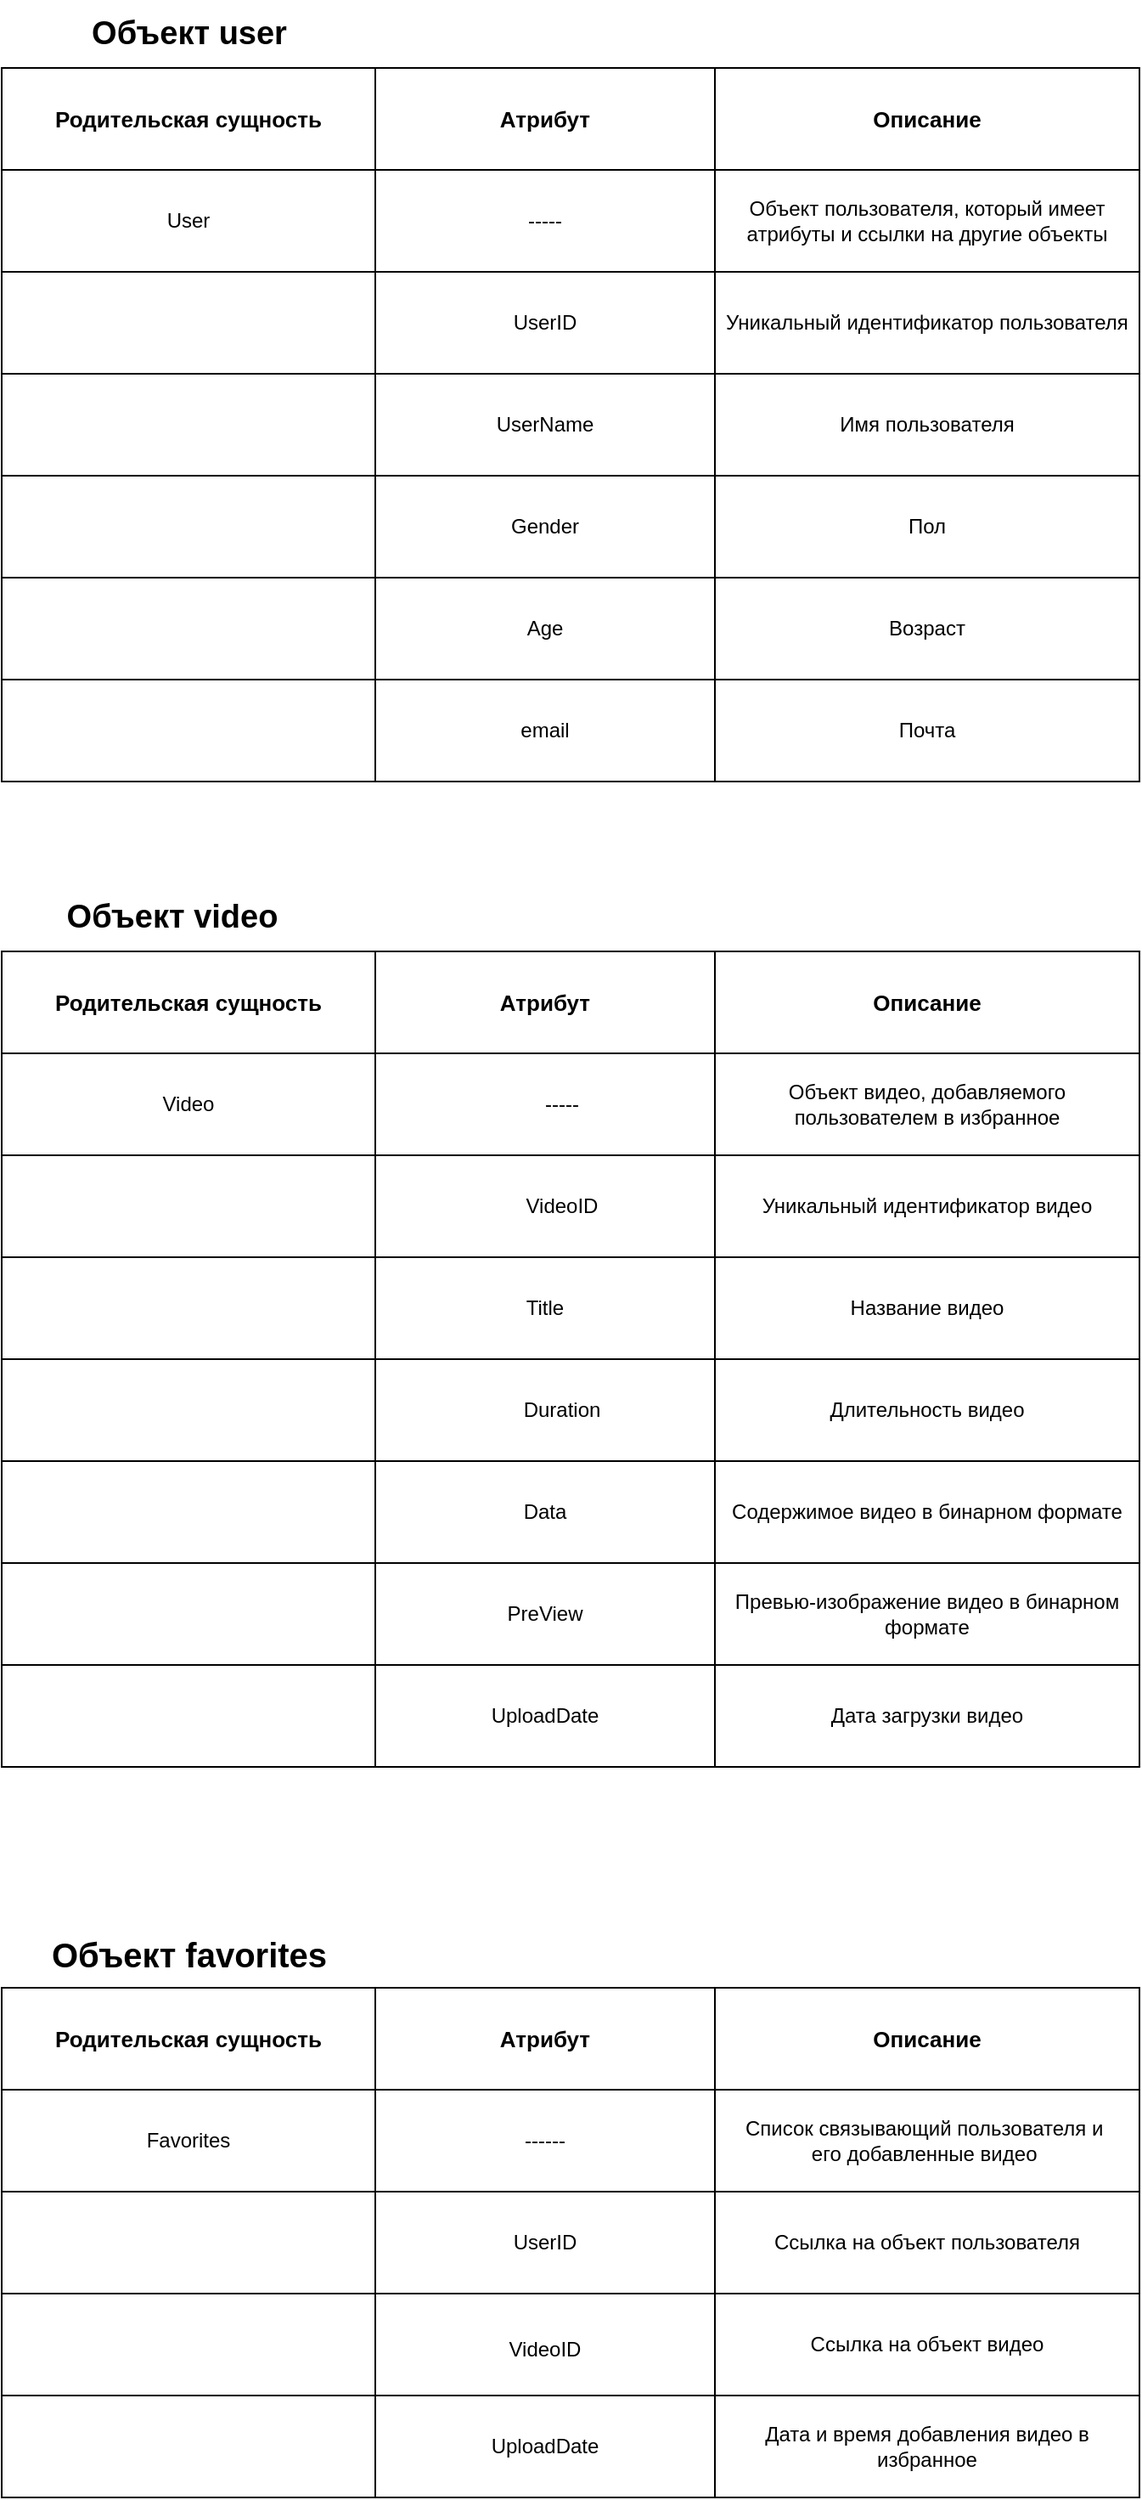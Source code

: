 <mxfile version="24.8.4">
  <diagram name="Страница — 1" id="gEkW901KdOJTFDLDuAzW">
    <mxGraphModel grid="1" page="1" gridSize="10" guides="1" tooltips="1" connect="1" arrows="1" fold="1" pageScale="1" pageWidth="827" pageHeight="1169" math="0" shadow="0">
      <root>
        <mxCell id="0" />
        <mxCell id="1" parent="0" />
        <mxCell id="A_Fp0_x9dH_AFZVL10BB-17" value="&lt;div style=&quot;&quot;&gt;&lt;span style=&quot;background-color: initial;&quot;&gt;User&lt;/span&gt;&lt;/div&gt;" style="rounded=0;whiteSpace=wrap;html=1;align=center;" vertex="1" parent="1">
          <mxGeometry x="80" y="180" width="220" height="60" as="geometry" />
        </mxCell>
        <mxCell id="A_Fp0_x9dH_AFZVL10BB-18" value="-----" style="rounded=0;whiteSpace=wrap;html=1;" vertex="1" parent="1">
          <mxGeometry x="300" y="180" width="200" height="60" as="geometry" />
        </mxCell>
        <mxCell id="A_Fp0_x9dH_AFZVL10BB-19" value="Объект пользователя, который имеет атрибуты и ссылки на другие объекты" style="rounded=0;whiteSpace=wrap;html=1;align=center;" vertex="1" parent="1">
          <mxGeometry x="500" y="180" width="250" height="60" as="geometry" />
        </mxCell>
        <mxCell id="A_Fp0_x9dH_AFZVL10BB-21" value="&lt;b&gt;&lt;font style=&quot;font-size: 13px;&quot;&gt;Родительская сущность&lt;/font&gt;&lt;/b&gt;" style="rounded=0;whiteSpace=wrap;html=1;" vertex="1" parent="1">
          <mxGeometry x="80" y="120" width="220" height="60" as="geometry" />
        </mxCell>
        <mxCell id="A_Fp0_x9dH_AFZVL10BB-22" value="&lt;b&gt;&lt;font style=&quot;font-size: 13px;&quot;&gt;Атрибут&lt;/font&gt;&lt;/b&gt;" style="rounded=0;whiteSpace=wrap;html=1;" vertex="1" parent="1">
          <mxGeometry x="300" y="120" width="200" height="60" as="geometry" />
        </mxCell>
        <mxCell id="A_Fp0_x9dH_AFZVL10BB-23" value="&lt;b&gt;&lt;font style=&quot;font-size: 13px;&quot;&gt;Описание&lt;/font&gt;&lt;/b&gt;" style="rounded=0;whiteSpace=wrap;html=1;" vertex="1" parent="1">
          <mxGeometry x="500" y="120" width="250" height="60" as="geometry" />
        </mxCell>
        <mxCell id="A_Fp0_x9dH_AFZVL10BB-24" value="" style="rounded=0;whiteSpace=wrap;html=1;" vertex="1" parent="1">
          <mxGeometry x="80" y="240" width="220" height="60" as="geometry" />
        </mxCell>
        <mxCell id="A_Fp0_x9dH_AFZVL10BB-25" value="UserID" style="rounded=0;whiteSpace=wrap;html=1;" vertex="1" parent="1">
          <mxGeometry x="300" y="240" width="200" height="60" as="geometry" />
        </mxCell>
        <mxCell id="A_Fp0_x9dH_AFZVL10BB-26" value="Уникальный идентификатор пользователя" style="rounded=0;whiteSpace=wrap;html=1;align=center;" vertex="1" parent="1">
          <mxGeometry x="500" y="240" width="250" height="60" as="geometry" />
        </mxCell>
        <mxCell id="A_Fp0_x9dH_AFZVL10BB-27" value="" style="rounded=0;whiteSpace=wrap;html=1;fontStyle=1" vertex="1" parent="1">
          <mxGeometry x="80" y="300" width="220" height="60" as="geometry" />
        </mxCell>
        <mxCell id="A_Fp0_x9dH_AFZVL10BB-28" value="UserName" style="rounded=0;whiteSpace=wrap;html=1;" vertex="1" parent="1">
          <mxGeometry x="300" y="300" width="200" height="60" as="geometry" />
        </mxCell>
        <mxCell id="A_Fp0_x9dH_AFZVL10BB-29" value="Имя пользователя" style="rounded=0;whiteSpace=wrap;html=1;" vertex="1" parent="1">
          <mxGeometry x="500" y="300" width="250" height="60" as="geometry" />
        </mxCell>
        <mxCell id="A_Fp0_x9dH_AFZVL10BB-33" value="" style="rounded=0;whiteSpace=wrap;html=1;fontStyle=1" vertex="1" parent="1">
          <mxGeometry x="80" y="480" width="220" height="60" as="geometry" />
        </mxCell>
        <mxCell id="A_Fp0_x9dH_AFZVL10BB-34" value="email" style="rounded=0;whiteSpace=wrap;html=1;" vertex="1" parent="1">
          <mxGeometry x="300" y="480" width="200" height="60" as="geometry" />
        </mxCell>
        <mxCell id="A_Fp0_x9dH_AFZVL10BB-35" value="Почта" style="rounded=0;whiteSpace=wrap;html=1;" vertex="1" parent="1">
          <mxGeometry x="500" y="480" width="250" height="60" as="geometry" />
        </mxCell>
        <mxCell id="A_Fp0_x9dH_AFZVL10BB-36" value="" style="rounded=0;whiteSpace=wrap;html=1;fontStyle=1" vertex="1" parent="1">
          <mxGeometry x="80" y="360" width="220" height="60" as="geometry" />
        </mxCell>
        <mxCell id="A_Fp0_x9dH_AFZVL10BB-37" value="Gender" style="rounded=0;whiteSpace=wrap;html=1;" vertex="1" parent="1">
          <mxGeometry x="300" y="360" width="200" height="60" as="geometry" />
        </mxCell>
        <mxCell id="A_Fp0_x9dH_AFZVL10BB-38" value="Пол" style="rounded=0;whiteSpace=wrap;html=1;" vertex="1" parent="1">
          <mxGeometry x="500" y="360" width="250" height="60" as="geometry" />
        </mxCell>
        <mxCell id="A_Fp0_x9dH_AFZVL10BB-39" value="" style="rounded=0;whiteSpace=wrap;html=1;fontStyle=1" vertex="1" parent="1">
          <mxGeometry x="80" y="420" width="220" height="60" as="geometry" />
        </mxCell>
        <mxCell id="A_Fp0_x9dH_AFZVL10BB-40" value="Age" style="rounded=0;whiteSpace=wrap;html=1;" vertex="1" parent="1">
          <mxGeometry x="300" y="420" width="200" height="60" as="geometry" />
        </mxCell>
        <mxCell id="A_Fp0_x9dH_AFZVL10BB-41" value="Возраст" style="rounded=0;whiteSpace=wrap;html=1;" vertex="1" parent="1">
          <mxGeometry x="500" y="420" width="250" height="60" as="geometry" />
        </mxCell>
        <mxCell id="A_Fp0_x9dH_AFZVL10BB-42" value="&lt;font style=&quot;font-size: 19px;&quot;&gt;&lt;b&gt;Объект user&lt;/b&gt;&lt;/font&gt;" style="text;html=1;align=center;verticalAlign=middle;resizable=0;points=[];autosize=1;strokeColor=none;fillColor=none;" vertex="1" parent="1">
          <mxGeometry x="120" y="80" width="140" height="40" as="geometry" />
        </mxCell>
        <mxCell id="A_Fp0_x9dH_AFZVL10BB-47" value="Favorites" style="rounded=0;whiteSpace=wrap;html=1;" vertex="1" parent="1">
          <mxGeometry x="80" y="1310" width="220" height="60" as="geometry" />
        </mxCell>
        <mxCell id="A_Fp0_x9dH_AFZVL10BB-48" value="------" style="rounded=0;whiteSpace=wrap;html=1;" vertex="1" parent="1">
          <mxGeometry x="300" y="1310" width="200" height="60" as="geometry" />
        </mxCell>
        <mxCell id="A_Fp0_x9dH_AFZVL10BB-49" value="Список связывающий пользователя и&amp;nbsp;&lt;div&gt;его добавленные видео&amp;nbsp;&lt;/div&gt;" style="rounded=0;whiteSpace=wrap;html=1;" vertex="1" parent="1">
          <mxGeometry x="500" y="1310" width="250" height="60" as="geometry" />
        </mxCell>
        <mxCell id="A_Fp0_x9dH_AFZVL10BB-50" value="&lt;b&gt;&lt;font style=&quot;font-size: 13px;&quot;&gt;Родительская сущность&lt;/font&gt;&lt;/b&gt;" style="rounded=0;whiteSpace=wrap;html=1;" vertex="1" parent="1">
          <mxGeometry x="80" y="640" width="220" height="60" as="geometry" />
        </mxCell>
        <mxCell id="A_Fp0_x9dH_AFZVL10BB-51" value="&lt;b&gt;&lt;font style=&quot;font-size: 13px;&quot;&gt;Атрибут&lt;/font&gt;&lt;/b&gt;" style="rounded=0;whiteSpace=wrap;html=1;" vertex="1" parent="1">
          <mxGeometry x="300" y="640" width="200" height="60" as="geometry" />
        </mxCell>
        <mxCell id="A_Fp0_x9dH_AFZVL10BB-52" value="&lt;b&gt;&lt;font style=&quot;font-size: 13px;&quot;&gt;Описание&lt;/font&gt;&lt;/b&gt;" style="rounded=0;whiteSpace=wrap;html=1;" vertex="1" parent="1">
          <mxGeometry x="500" y="640" width="250" height="60" as="geometry" />
        </mxCell>
        <mxCell id="A_Fp0_x9dH_AFZVL10BB-53" value="&lt;font style=&quot;font-size: 19px;&quot;&gt;&lt;b&gt;Объект video&lt;/b&gt;&lt;/font&gt;" style="text;html=1;align=center;verticalAlign=middle;resizable=0;points=[];autosize=1;strokeColor=none;fillColor=none;" vertex="1" parent="1">
          <mxGeometry x="105" y="600" width="150" height="40" as="geometry" />
        </mxCell>
        <mxCell id="A_Fp0_x9dH_AFZVL10BB-54" value="Video" style="rounded=0;whiteSpace=wrap;html=1;" vertex="1" parent="1">
          <mxGeometry x="80" y="700" width="220" height="60" as="geometry" />
        </mxCell>
        <mxCell id="A_Fp0_x9dH_AFZVL10BB-55" value="-----" style="rounded=0;whiteSpace=wrap;html=1;" vertex="1" parent="1">
          <mxGeometry x="300" y="700" width="220" height="60" as="geometry" />
        </mxCell>
        <mxCell id="A_Fp0_x9dH_AFZVL10BB-56" value="Объект видео, добавляемого пользователем в избранное" style="rounded=0;whiteSpace=wrap;html=1;" vertex="1" parent="1">
          <mxGeometry x="500" y="700" width="250" height="60" as="geometry" />
        </mxCell>
        <mxCell id="A_Fp0_x9dH_AFZVL10BB-57" value="" style="rounded=0;whiteSpace=wrap;html=1;" vertex="1" parent="1">
          <mxGeometry x="80" y="880" width="220" height="60" as="geometry" />
        </mxCell>
        <mxCell id="A_Fp0_x9dH_AFZVL10BB-58" value="Duration" style="rounded=0;whiteSpace=wrap;html=1;" vertex="1" parent="1">
          <mxGeometry x="300" y="880" width="220" height="60" as="geometry" />
        </mxCell>
        <mxCell id="A_Fp0_x9dH_AFZVL10BB-59" value="Длительность видео" style="rounded=0;whiteSpace=wrap;html=1;" vertex="1" parent="1">
          <mxGeometry x="500" y="880" width="250" height="60" as="geometry" />
        </mxCell>
        <mxCell id="A_Fp0_x9dH_AFZVL10BB-60" value="" style="rounded=0;whiteSpace=wrap;html=1;" vertex="1" parent="1">
          <mxGeometry x="80" y="760" width="220" height="60" as="geometry" />
        </mxCell>
        <mxCell id="A_Fp0_x9dH_AFZVL10BB-61" value="VideoID" style="rounded=0;whiteSpace=wrap;html=1;" vertex="1" parent="1">
          <mxGeometry x="300" y="760" width="220" height="60" as="geometry" />
        </mxCell>
        <mxCell id="A_Fp0_x9dH_AFZVL10BB-62" value="Уникальный идентификатор видео" style="rounded=0;whiteSpace=wrap;html=1;" vertex="1" parent="1">
          <mxGeometry x="500" y="760" width="250" height="60" as="geometry" />
        </mxCell>
        <mxCell id="A_Fp0_x9dH_AFZVL10BB-63" value="" style="rounded=0;whiteSpace=wrap;html=1;" vertex="1" parent="1">
          <mxGeometry x="80" y="820" width="220" height="60" as="geometry" />
        </mxCell>
        <mxCell id="A_Fp0_x9dH_AFZVL10BB-64" value="Title" style="rounded=0;whiteSpace=wrap;html=1;" vertex="1" parent="1">
          <mxGeometry x="300" y="820" width="200" height="60" as="geometry" />
        </mxCell>
        <mxCell id="A_Fp0_x9dH_AFZVL10BB-65" value="Название видео" style="rounded=0;whiteSpace=wrap;html=1;" vertex="1" parent="1">
          <mxGeometry x="500" y="820" width="250" height="60" as="geometry" />
        </mxCell>
        <mxCell id="A_Fp0_x9dH_AFZVL10BB-67" value="" style="rounded=0;whiteSpace=wrap;html=1;" vertex="1" parent="1">
          <mxGeometry x="80" y="940" width="220" height="60" as="geometry" />
        </mxCell>
        <mxCell id="A_Fp0_x9dH_AFZVL10BB-68" value="Data" style="rounded=0;whiteSpace=wrap;html=1;" vertex="1" parent="1">
          <mxGeometry x="300" y="940" width="200" height="60" as="geometry" />
        </mxCell>
        <mxCell id="A_Fp0_x9dH_AFZVL10BB-69" value="Содержимое видео в бинарном формате" style="rounded=0;whiteSpace=wrap;html=1;" vertex="1" parent="1">
          <mxGeometry x="500" y="940" width="250" height="60" as="geometry" />
        </mxCell>
        <mxCell id="A_Fp0_x9dH_AFZVL10BB-70" value="" style="rounded=0;whiteSpace=wrap;html=1;" vertex="1" parent="1">
          <mxGeometry x="80" y="1000" width="220" height="60" as="geometry" />
        </mxCell>
        <mxCell id="A_Fp0_x9dH_AFZVL10BB-71" value="PreView" style="rounded=0;whiteSpace=wrap;html=1;" vertex="1" parent="1">
          <mxGeometry x="300" y="1000" width="200" height="60" as="geometry" />
        </mxCell>
        <mxCell id="A_Fp0_x9dH_AFZVL10BB-72" value="Превью-изображение видео в бинарном формате" style="rounded=0;whiteSpace=wrap;html=1;" vertex="1" parent="1">
          <mxGeometry x="500" y="1000" width="250" height="60" as="geometry" />
        </mxCell>
        <mxCell id="A_Fp0_x9dH_AFZVL10BB-73" value="" style="rounded=0;whiteSpace=wrap;html=1;" vertex="1" parent="1">
          <mxGeometry x="80" y="1060" width="220" height="60" as="geometry" />
        </mxCell>
        <mxCell id="A_Fp0_x9dH_AFZVL10BB-74" value="UploadDate" style="rounded=0;whiteSpace=wrap;html=1;" vertex="1" parent="1">
          <mxGeometry x="300" y="1060" width="200" height="60" as="geometry" />
        </mxCell>
        <mxCell id="A_Fp0_x9dH_AFZVL10BB-75" value="Дата загрузки видео" style="rounded=0;whiteSpace=wrap;html=1;" vertex="1" parent="1">
          <mxGeometry x="500" y="1060" width="250" height="60" as="geometry" />
        </mxCell>
        <mxCell id="Dvps1DWXcSxAue-cvgUl-1" value="&lt;font style=&quot;font-size: 20px;&quot;&gt;&lt;b&gt;Объект favorites&lt;/b&gt;&lt;/font&gt;" style="text;html=1;align=center;verticalAlign=middle;resizable=0;points=[];autosize=1;strokeColor=none;fillColor=none;" vertex="1" parent="1">
          <mxGeometry x="95" y="1210" width="190" height="40" as="geometry" />
        </mxCell>
        <mxCell id="Dvps1DWXcSxAue-cvgUl-2" value="&lt;b&gt;&lt;font style=&quot;font-size: 13px;&quot;&gt;Родительская сущность&lt;/font&gt;&lt;/b&gt;" style="rounded=0;whiteSpace=wrap;html=1;" vertex="1" parent="1">
          <mxGeometry x="80" y="1250" width="220" height="60" as="geometry" />
        </mxCell>
        <mxCell id="Dvps1DWXcSxAue-cvgUl-3" value="&lt;b&gt;&lt;font style=&quot;font-size: 13px;&quot;&gt;Атрибут&lt;/font&gt;&lt;/b&gt;" style="rounded=0;whiteSpace=wrap;html=1;" vertex="1" parent="1">
          <mxGeometry x="300" y="1250" width="200" height="60" as="geometry" />
        </mxCell>
        <mxCell id="Dvps1DWXcSxAue-cvgUl-4" value="&lt;b&gt;&lt;font style=&quot;font-size: 13px;&quot;&gt;Описание&lt;/font&gt;&lt;/b&gt;" style="rounded=0;whiteSpace=wrap;html=1;" vertex="1" parent="1">
          <mxGeometry x="500" y="1250" width="250" height="60" as="geometry" />
        </mxCell>
        <mxCell id="Dvps1DWXcSxAue-cvgUl-7" value="" style="rounded=0;whiteSpace=wrap;html=1;" vertex="1" parent="1">
          <mxGeometry x="80" y="1370" width="220" height="60" as="geometry" />
        </mxCell>
        <mxCell id="Dvps1DWXcSxAue-cvgUl-8" value="UserID" style="rounded=0;whiteSpace=wrap;html=1;" vertex="1" parent="1">
          <mxGeometry x="300" y="1370" width="200" height="60" as="geometry" />
        </mxCell>
        <mxCell id="Dvps1DWXcSxAue-cvgUl-9" value="Ссылка на объект пользователя" style="rounded=0;whiteSpace=wrap;html=1;" vertex="1" parent="1">
          <mxGeometry x="500" y="1370" width="250" height="60" as="geometry" />
        </mxCell>
        <mxCell id="Dvps1DWXcSxAue-cvgUl-10" value="" style="rounded=0;whiteSpace=wrap;html=1;" vertex="1" parent="1">
          <mxGeometry x="80" y="1430" width="220" height="60" as="geometry" />
        </mxCell>
        <mxCell id="Dvps1DWXcSxAue-cvgUl-11" value="&lt;table&gt;&lt;tbody&gt;&lt;tr&gt;&lt;td&gt;&lt;/td&gt;&lt;/tr&gt;&lt;/tbody&gt;&lt;/table&gt;&lt;table&gt;&lt;tbody&gt;&lt;tr&gt;&lt;td&gt;VideoID&lt;/td&gt;&lt;/tr&gt;&lt;/tbody&gt;&lt;/table&gt;" style="rounded=0;whiteSpace=wrap;html=1;" vertex="1" parent="1">
          <mxGeometry x="300" y="1430" width="200" height="60" as="geometry" />
        </mxCell>
        <mxCell id="Dvps1DWXcSxAue-cvgUl-12" value="Ссылка на объект видео" style="rounded=0;whiteSpace=wrap;html=1;" vertex="1" parent="1">
          <mxGeometry x="500" y="1430" width="250" height="60" as="geometry" />
        </mxCell>
        <mxCell id="Dvps1DWXcSxAue-cvgUl-13" value="" style="rounded=0;whiteSpace=wrap;html=1;" vertex="1" parent="1">
          <mxGeometry x="80" y="1490" width="220" height="60" as="geometry" />
        </mxCell>
        <mxCell id="Dvps1DWXcSxAue-cvgUl-14" value="UploadDate" style="rounded=0;whiteSpace=wrap;html=1;" vertex="1" parent="1">
          <mxGeometry x="300" y="1490" width="200" height="60" as="geometry" />
        </mxCell>
        <mxCell id="Dvps1DWXcSxAue-cvgUl-15" value="Дата и время добавления видео в избранное" style="rounded=0;whiteSpace=wrap;html=1;" vertex="1" parent="1">
          <mxGeometry x="500" y="1490" width="250" height="60" as="geometry" />
        </mxCell>
      </root>
    </mxGraphModel>
  </diagram>
</mxfile>
